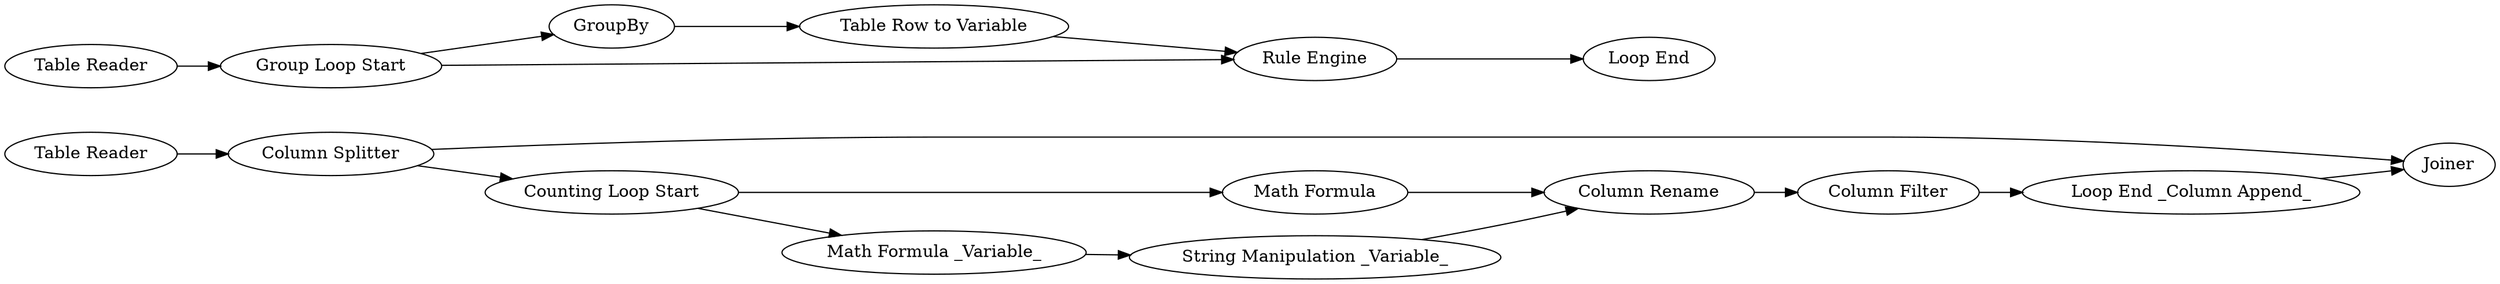digraph {
	"8999289864292790487_31" [label=Joiner]
	"8999289864292790487_20" [label="Loop End _Column Append_"]
	"8999289864292790487_2" [label="Table Reader"]
	"8999289864292790487_34" [label="Counting Loop Start"]
	"8999289864292790487_10" [label="Group Loop Start"]
	"8999289864292790487_16" [label="Math Formula"]
	"8999289864292790487_19" [label="Column Rename"]
	"8999289864292790487_11" [label=GroupBy]
	"8999289864292790487_26" [label="Table Row to Variable"]
	"8999289864292790487_17" [label="String Manipulation _Variable_"]
	"8999289864292790487_18" [label="Math Formula _Variable_"]
	"8999289864292790487_21" [label="Column Filter"]
	"8999289864292790487_27" [label="Table Reader"]
	"8999289864292790487_33" [label="Loop End"]
	"8999289864292790487_13" [label="Rule Engine"]
	"8999289864292790487_30" [label="Column Splitter"]
	"8999289864292790487_2" -> "8999289864292790487_10"
	"8999289864292790487_34" -> "8999289864292790487_16"
	"8999289864292790487_21" -> "8999289864292790487_20"
	"8999289864292790487_16" -> "8999289864292790487_19"
	"8999289864292790487_30" -> "8999289864292790487_31"
	"8999289864292790487_11" -> "8999289864292790487_26"
	"8999289864292790487_26" -> "8999289864292790487_13"
	"8999289864292790487_10" -> "8999289864292790487_13"
	"8999289864292790487_20" -> "8999289864292790487_31"
	"8999289864292790487_17" -> "8999289864292790487_19"
	"8999289864292790487_27" -> "8999289864292790487_30"
	"8999289864292790487_30" -> "8999289864292790487_34"
	"8999289864292790487_34" -> "8999289864292790487_18"
	"8999289864292790487_10" -> "8999289864292790487_11"
	"8999289864292790487_19" -> "8999289864292790487_21"
	"8999289864292790487_13" -> "8999289864292790487_33"
	"8999289864292790487_18" -> "8999289864292790487_17"
	rankdir=LR
}
